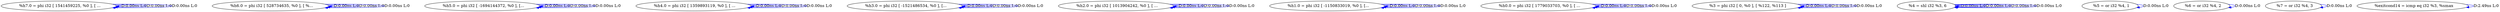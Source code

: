 digraph {
Node0x3727150[label="  %h7.0 = phi i32 [ 1541459225, %0 ], [ ..."];
Node0x3727150 -> Node0x3727150[label="D:0.00ns L:0",color=blue];
Node0x3727150 -> Node0x3727150[label="D:0.00ns L:0",color=blue];
Node0x3727150 -> Node0x3727150[label="D:0.00ns L:0",color=blue];
Node0x3727230[label="  %h6.0 = phi i32 [ 528734635, %0 ], [ %..."];
Node0x3727230 -> Node0x3727230[label="D:0.00ns L:0",color=blue];
Node0x3727230 -> Node0x3727230[label="D:0.00ns L:0",color=blue];
Node0x3727230 -> Node0x3727230[label="D:0.00ns L:0",color=blue];
Node0x3727310[label="  %h5.0 = phi i32 [ -1694144372, %0 ], [..."];
Node0x3727310 -> Node0x3727310[label="D:0.00ns L:0",color=blue];
Node0x3727310 -> Node0x3727310[label="D:0.00ns L:0",color=blue];
Node0x3727310 -> Node0x3727310[label="D:0.00ns L:0",color=blue];
Node0x37273f0[label="  %h4.0 = phi i32 [ 1359893119, %0 ], [ ..."];
Node0x37273f0 -> Node0x37273f0[label="D:0.00ns L:0",color=blue];
Node0x37273f0 -> Node0x37273f0[label="D:0.00ns L:0",color=blue];
Node0x37273f0 -> Node0x37273f0[label="D:0.00ns L:0",color=blue];
Node0x37274d0[label="  %h3.0 = phi i32 [ -1521486534, %0 ], [..."];
Node0x37274d0 -> Node0x37274d0[label="D:0.00ns L:0",color=blue];
Node0x37274d0 -> Node0x37274d0[label="D:0.00ns L:0",color=blue];
Node0x37274d0 -> Node0x37274d0[label="D:0.00ns L:0",color=blue];
Node0x37275b0[label="  %h2.0 = phi i32 [ 1013904242, %0 ], [ ..."];
Node0x37275b0 -> Node0x37275b0[label="D:0.00ns L:0",color=blue];
Node0x37275b0 -> Node0x37275b0[label="D:0.00ns L:0",color=blue];
Node0x37275b0 -> Node0x37275b0[label="D:0.00ns L:0",color=blue];
Node0x3727690[label="  %h1.0 = phi i32 [ -1150833019, %0 ], [..."];
Node0x3727690 -> Node0x3727690[label="D:0.00ns L:0",color=blue];
Node0x3727690 -> Node0x3727690[label="D:0.00ns L:0",color=blue];
Node0x3727690 -> Node0x3727690[label="D:0.00ns L:0",color=blue];
Node0x3727770[label="  %h0.0 = phi i32 [ 1779033703, %0 ], [ ..."];
Node0x3727770 -> Node0x3727770[label="D:0.00ns L:0",color=blue];
Node0x3727770 -> Node0x3727770[label="D:0.00ns L:0",color=blue];
Node0x3727770 -> Node0x3727770[label="D:0.00ns L:0",color=blue];
Node0x3727850[label="  %3 = phi i32 [ 0, %0 ], [ %122, %113 ]"];
Node0x3727850 -> Node0x3727850[label="D:0.00ns L:0",color=blue];
Node0x3727850 -> Node0x3727850[label="D:0.00ns L:0",color=blue];
Node0x3727850 -> Node0x3727850[label="D:0.00ns L:0",color=blue];
Node0x3727930[label="  %4 = shl i32 %3, 6"];
Node0x3727930 -> Node0x3727930[label="D:0.00ns L:0",color=blue];
Node0x3727930 -> Node0x3727930[label="D:0.00ns L:0",color=blue];
Node0x3727930 -> Node0x3727930[label="D:0.00ns L:0",color=blue];
Node0x3727930 -> Node0x3727930[label="D:0.00ns L:0",color=blue];
Node0x3727a10[label="  %5 = or i32 %4, 1"];
Node0x3727a10 -> Node0x3727a10[label="D:0.00ns L:0",color=blue];
Node0x3727af0[label="  %6 = or i32 %4, 2"];
Node0x3727af0 -> Node0x3727af0[label="D:0.00ns L:0",color=blue];
Node0x3727bd0[label="  %7 = or i32 %4, 3"];
Node0x3727bd0 -> Node0x3727bd0[label="D:0.00ns L:0",color=blue];
Node0x3727cb0[label="  %exitcond14 = icmp eq i32 %3, %smax"];
Node0x3727cb0 -> Node0x3727cb0[label="D:2.49ns L:0",color=blue];
}
